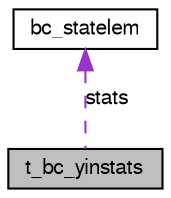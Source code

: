 digraph G
{
  bgcolor="transparent";
  edge [fontname="FreeSans",fontsize="10",labelfontname="FreeSans",labelfontsize="10"];
  node [fontname="FreeSans",fontsize="10",shape=record];
  Node1 [label="t_bc_yinstats",height=0.2,width=0.4,color="black", fillcolor="grey75", style="filled" fontcolor="black"];
  Node2 -> Node1 [dir=back,color="darkorchid3",fontsize="10",style="dashed",label="stats",fontname="FreeSans"];
  Node2 [label="bc_statelem",height=0.2,width=0.4,color="black",URL="$structbc__statelem.html",tooltip="stucture holding a statistics agent"];
}
